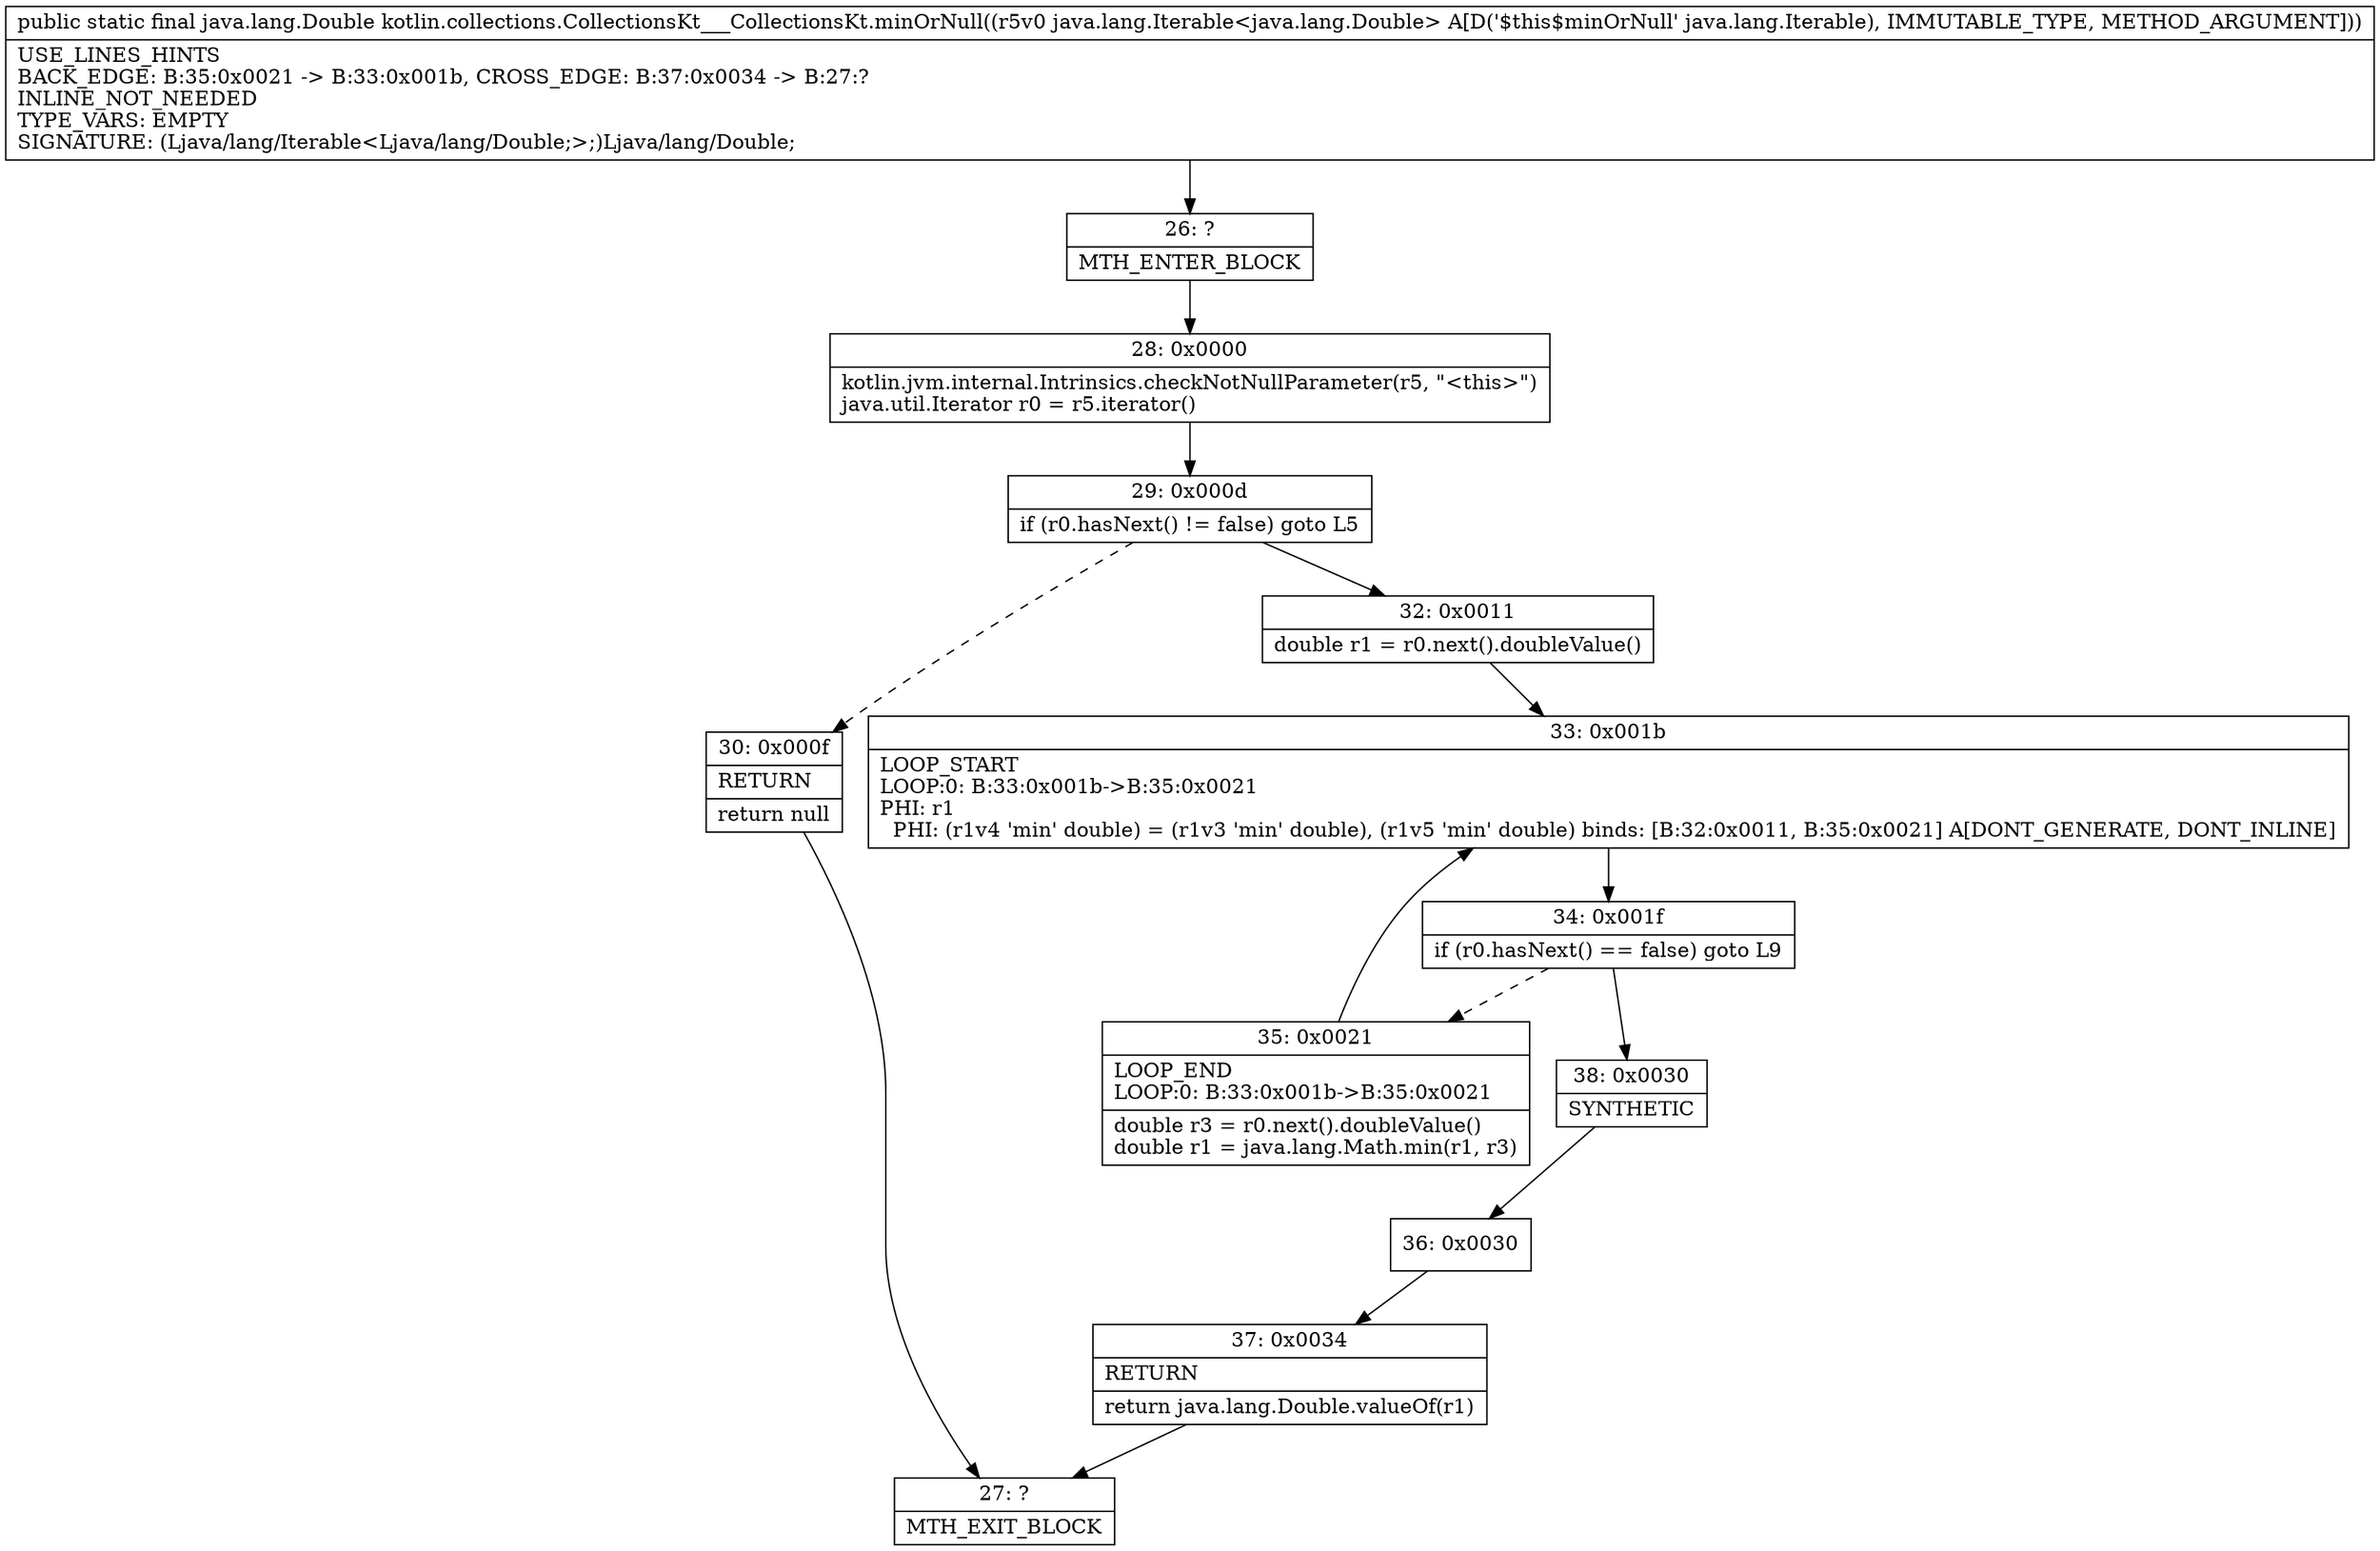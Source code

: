 digraph "CFG forkotlin.collections.CollectionsKt___CollectionsKt.minOrNull(Ljava\/lang\/Iterable;)Ljava\/lang\/Double;" {
Node_26 [shape=record,label="{26\:\ ?|MTH_ENTER_BLOCK\l}"];
Node_28 [shape=record,label="{28\:\ 0x0000|kotlin.jvm.internal.Intrinsics.checkNotNullParameter(r5, \"\<this\>\")\ljava.util.Iterator r0 = r5.iterator()\l}"];
Node_29 [shape=record,label="{29\:\ 0x000d|if (r0.hasNext() != false) goto L5\l}"];
Node_30 [shape=record,label="{30\:\ 0x000f|RETURN\l|return null\l}"];
Node_27 [shape=record,label="{27\:\ ?|MTH_EXIT_BLOCK\l}"];
Node_32 [shape=record,label="{32\:\ 0x0011|double r1 = r0.next().doubleValue()\l}"];
Node_33 [shape=record,label="{33\:\ 0x001b|LOOP_START\lLOOP:0: B:33:0x001b\-\>B:35:0x0021\lPHI: r1 \l  PHI: (r1v4 'min' double) = (r1v3 'min' double), (r1v5 'min' double) binds: [B:32:0x0011, B:35:0x0021] A[DONT_GENERATE, DONT_INLINE]\l}"];
Node_34 [shape=record,label="{34\:\ 0x001f|if (r0.hasNext() == false) goto L9\l}"];
Node_35 [shape=record,label="{35\:\ 0x0021|LOOP_END\lLOOP:0: B:33:0x001b\-\>B:35:0x0021\l|double r3 = r0.next().doubleValue()\ldouble r1 = java.lang.Math.min(r1, r3)\l}"];
Node_38 [shape=record,label="{38\:\ 0x0030|SYNTHETIC\l}"];
Node_36 [shape=record,label="{36\:\ 0x0030}"];
Node_37 [shape=record,label="{37\:\ 0x0034|RETURN\l|return java.lang.Double.valueOf(r1)\l}"];
MethodNode[shape=record,label="{public static final java.lang.Double kotlin.collections.CollectionsKt___CollectionsKt.minOrNull((r5v0 java.lang.Iterable\<java.lang.Double\> A[D('$this$minOrNull' java.lang.Iterable), IMMUTABLE_TYPE, METHOD_ARGUMENT]))  | USE_LINES_HINTS\lBACK_EDGE: B:35:0x0021 \-\> B:33:0x001b, CROSS_EDGE: B:37:0x0034 \-\> B:27:?\lINLINE_NOT_NEEDED\lTYPE_VARS: EMPTY\lSIGNATURE: (Ljava\/lang\/Iterable\<Ljava\/lang\/Double;\>;)Ljava\/lang\/Double;\l}"];
MethodNode -> Node_26;Node_26 -> Node_28;
Node_28 -> Node_29;
Node_29 -> Node_30[style=dashed];
Node_29 -> Node_32;
Node_30 -> Node_27;
Node_32 -> Node_33;
Node_33 -> Node_34;
Node_34 -> Node_35[style=dashed];
Node_34 -> Node_38;
Node_35 -> Node_33;
Node_38 -> Node_36;
Node_36 -> Node_37;
Node_37 -> Node_27;
}


